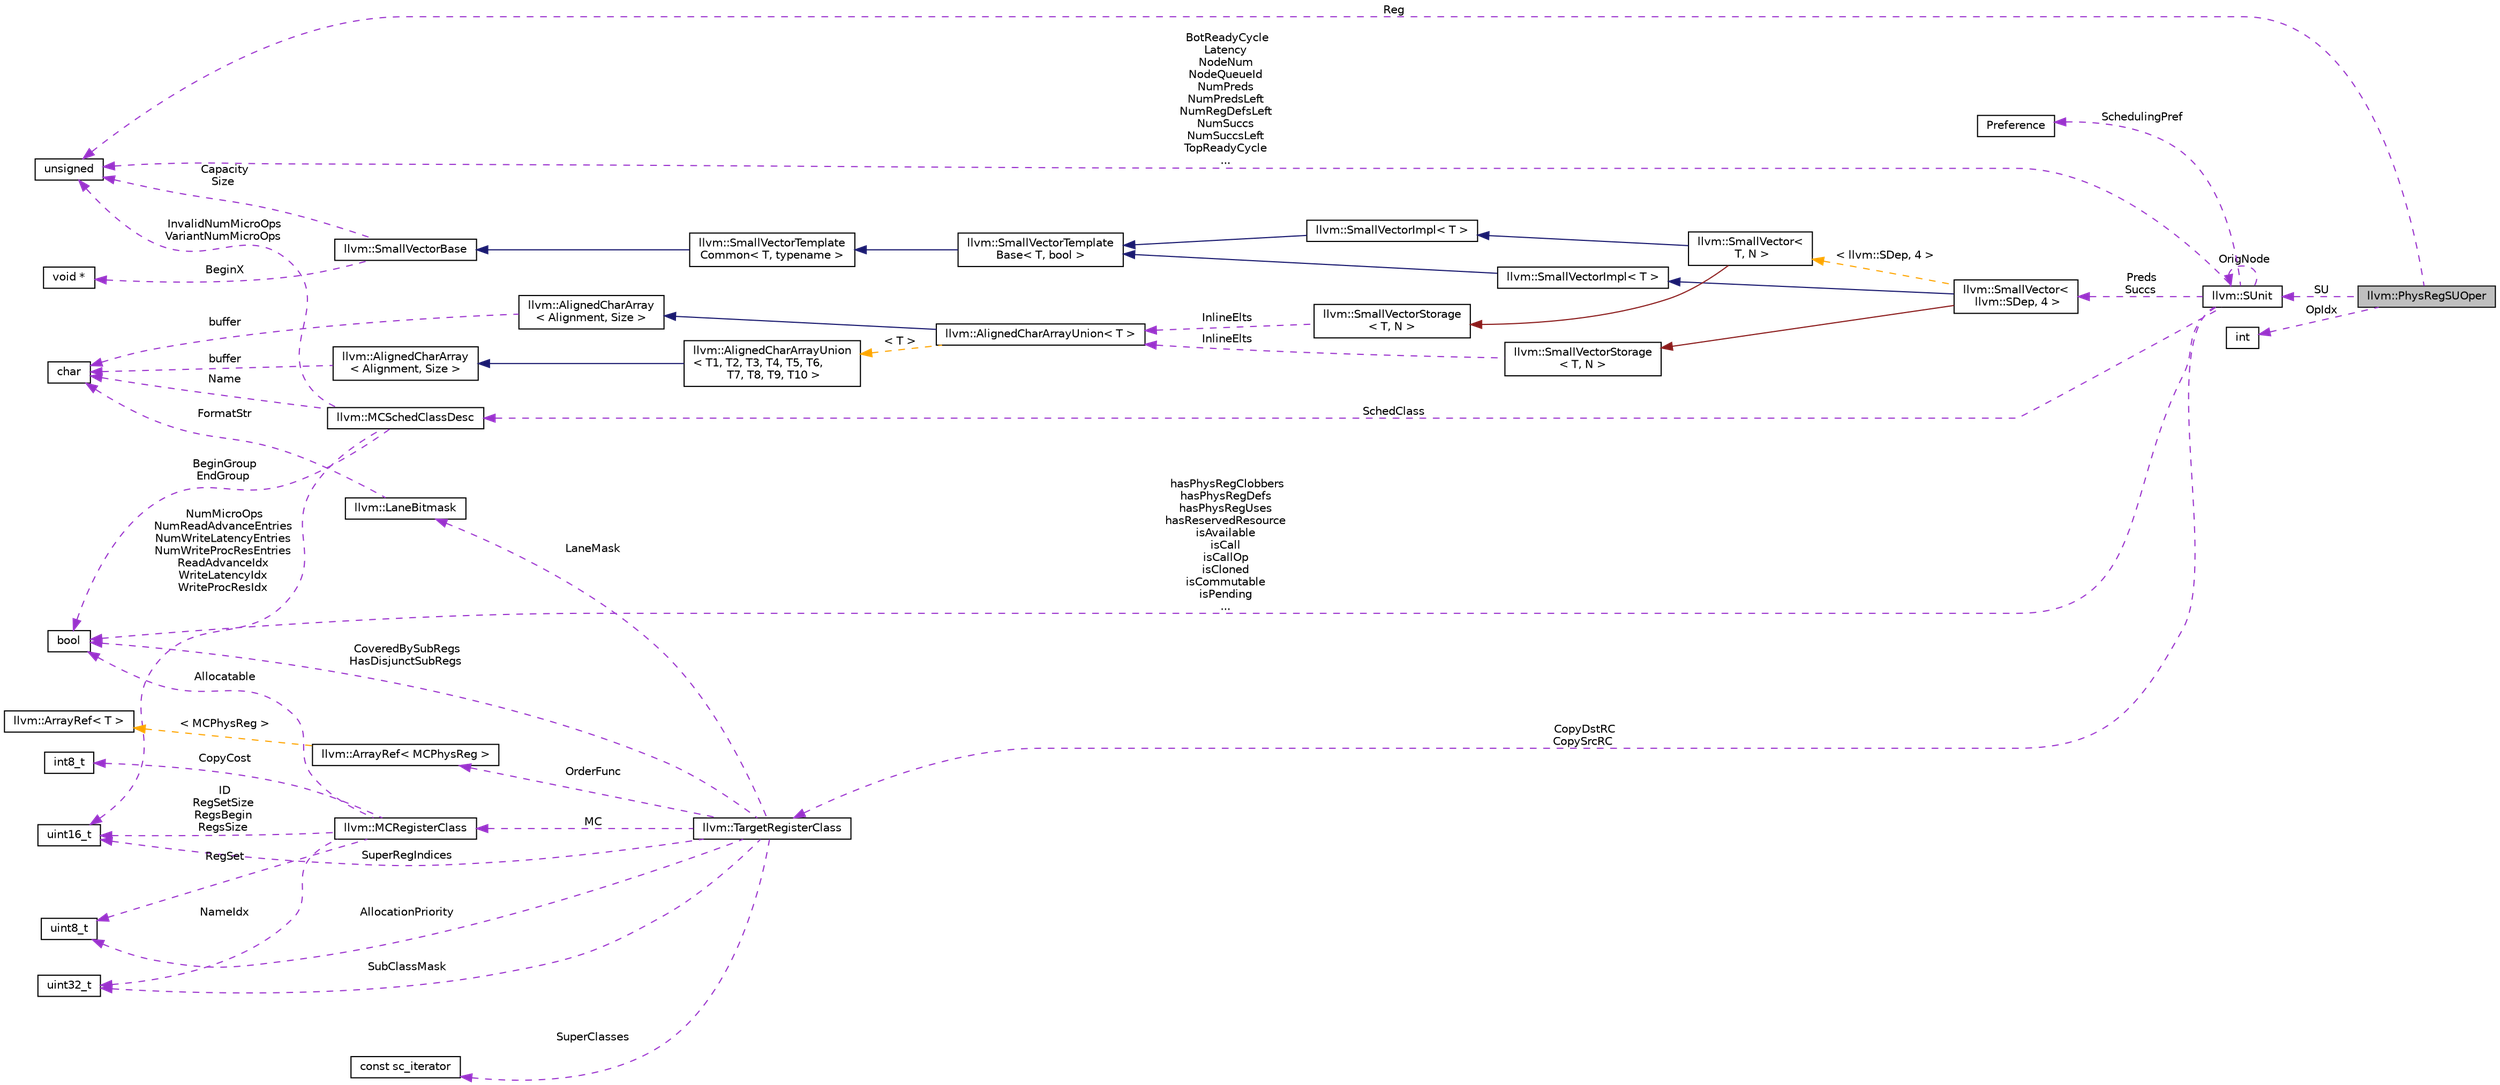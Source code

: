 digraph "llvm::PhysRegSUOper"
{
 // LATEX_PDF_SIZE
  bgcolor="transparent";
  edge [fontname="Helvetica",fontsize="10",labelfontname="Helvetica",labelfontsize="10"];
  node [fontname="Helvetica",fontsize="10",shape="box"];
  rankdir="LR";
  Node1 [label="llvm::PhysRegSUOper",height=0.2,width=0.4,color="black", fillcolor="grey75", style="filled", fontcolor="black",tooltip="Record a physical register access."];
  Node2 -> Node1 [dir="back",color="darkorchid3",fontsize="10",style="dashed",label=" SU" ,fontname="Helvetica"];
  Node2 [label="llvm::SUnit",height=0.2,width=0.4,color="black",URL="$classllvm_1_1SUnit.html",tooltip="Scheduling unit. This is a node in the scheduling DAG."];
  Node2 -> Node2 [dir="back",color="darkorchid3",fontsize="10",style="dashed",label=" OrigNode" ,fontname="Helvetica"];
  Node3 -> Node2 [dir="back",color="darkorchid3",fontsize="10",style="dashed",label=" SchedClass" ,fontname="Helvetica"];
  Node3 [label="llvm::MCSchedClassDesc",height=0.2,width=0.4,color="black",URL="$structllvm_1_1MCSchedClassDesc.html",tooltip="Summarize the scheduling resources required for an instruction of a particular scheduling class."];
  Node4 -> Node3 [dir="back",color="darkorchid3",fontsize="10",style="dashed",label=" InvalidNumMicroOps\nVariantNumMicroOps" ,fontname="Helvetica"];
  Node4 [label="unsigned",height=0.2,width=0.4,color="black",URL="$classunsigned.html",tooltip=" "];
  Node5 -> Node3 [dir="back",color="darkorchid3",fontsize="10",style="dashed",label=" Name" ,fontname="Helvetica"];
  Node5 [label="char",height=0.2,width=0.4,color="black",URL="$classchar.html",tooltip=" "];
  Node6 -> Node3 [dir="back",color="darkorchid3",fontsize="10",style="dashed",label=" NumMicroOps\nNumReadAdvanceEntries\nNumWriteLatencyEntries\nNumWriteProcResEntries\nReadAdvanceIdx\nWriteLatencyIdx\nWriteProcResIdx" ,fontname="Helvetica"];
  Node6 [label="uint16_t",height=0.2,width=0.4,color="black",tooltip=" "];
  Node7 -> Node3 [dir="back",color="darkorchid3",fontsize="10",style="dashed",label=" BeginGroup\nEndGroup" ,fontname="Helvetica"];
  Node7 [label="bool",height=0.2,width=0.4,color="black",URL="$classbool.html",tooltip=" "];
  Node8 -> Node2 [dir="back",color="darkorchid3",fontsize="10",style="dashed",label=" Preds\nSuccs" ,fontname="Helvetica"];
  Node8 [label="llvm::SmallVector\<\l llvm::SDep, 4 \>",height=0.2,width=0.4,color="black",URL="$classllvm_1_1SmallVector.html",tooltip=" "];
  Node9 -> Node8 [dir="back",color="midnightblue",fontsize="10",style="solid",fontname="Helvetica"];
  Node9 [label="llvm::SmallVectorImpl\< T \>",height=0.2,width=0.4,color="black",URL="$classllvm_1_1SmallVectorImpl.html",tooltip="This class consists of common code factored out of the SmallVector class to reduce code duplication b..."];
  Node10 -> Node9 [dir="back",color="midnightblue",fontsize="10",style="solid",fontname="Helvetica"];
  Node10 [label="llvm::SmallVectorTemplate\lBase\< T, bool \>",height=0.2,width=0.4,color="black",URL="$classllvm_1_1SmallVectorTemplateBase.html",tooltip="SmallVectorTemplateBase<TriviallyCopyable = false> - This is where we put method implementations that..."];
  Node11 -> Node10 [dir="back",color="midnightblue",fontsize="10",style="solid",fontname="Helvetica"];
  Node11 [label="llvm::SmallVectorTemplate\lCommon\< T, typename \>",height=0.2,width=0.4,color="black",URL="$classllvm_1_1SmallVectorTemplateCommon.html",tooltip="This is the part of SmallVectorTemplateBase which does not depend on whether the type T is a POD."];
  Node12 -> Node11 [dir="back",color="midnightblue",fontsize="10",style="solid",fontname="Helvetica"];
  Node12 [label="llvm::SmallVectorBase",height=0.2,width=0.4,color="black",URL="$classllvm_1_1SmallVectorBase.html",tooltip="This is all the non-templated stuff common to all SmallVectors."];
  Node13 -> Node12 [dir="back",color="darkorchid3",fontsize="10",style="dashed",label=" BeginX" ,fontname="Helvetica"];
  Node13 [label="void *",height=0.2,width=0.4,color="black",tooltip=" "];
  Node4 -> Node12 [dir="back",color="darkorchid3",fontsize="10",style="dashed",label=" Capacity\nSize" ,fontname="Helvetica"];
  Node14 -> Node8 [dir="back",color="firebrick4",fontsize="10",style="solid",fontname="Helvetica"];
  Node14 [label="llvm::SmallVectorStorage\l\< T, N \>",height=0.2,width=0.4,color="black",URL="$structllvm_1_1SmallVectorStorage.html",tooltip="Storage for the SmallVector elements."];
  Node15 -> Node14 [dir="back",color="darkorchid3",fontsize="10",style="dashed",label=" InlineElts" ,fontname="Helvetica"];
  Node15 [label="llvm::AlignedCharArrayUnion\< T \>",height=0.2,width=0.4,color="black",URL="$structllvm_1_1AlignedCharArrayUnion.html",tooltip=" "];
  Node16 -> Node15 [dir="back",color="midnightblue",fontsize="10",style="solid",fontname="Helvetica"];
  Node16 [label="llvm::AlignedCharArray\l\< Alignment, Size \>",height=0.2,width=0.4,color="black",URL="$structllvm_1_1AlignedCharArray.html",tooltip="Helper for building an aligned character array type."];
  Node5 -> Node16 [dir="back",color="darkorchid3",fontsize="10",style="dashed",label=" buffer" ,fontname="Helvetica"];
  Node17 -> Node15 [dir="back",color="orange",fontsize="10",style="dashed",label=" \< T \>" ,fontname="Helvetica"];
  Node17 [label="llvm::AlignedCharArrayUnion\l\< T1, T2, T3, T4, T5, T6,\l T7, T8, T9, T10 \>",height=0.2,width=0.4,color="black",URL="$structllvm_1_1AlignedCharArrayUnion.html",tooltip="This union template exposes a suitably aligned and sized character array member which can hold elemen..."];
  Node18 -> Node17 [dir="back",color="midnightblue",fontsize="10",style="solid",fontname="Helvetica"];
  Node18 [label="llvm::AlignedCharArray\l\< Alignment, Size \>",height=0.2,width=0.4,color="black",URL="$structllvm_1_1AlignedCharArray.html",tooltip="Helper for building an aligned character array type."];
  Node5 -> Node18 [dir="back",color="darkorchid3",fontsize="10",style="dashed",label=" buffer" ,fontname="Helvetica"];
  Node19 -> Node8 [dir="back",color="orange",fontsize="10",style="dashed",label=" \< llvm::SDep, 4 \>" ,fontname="Helvetica"];
  Node19 [label="llvm::SmallVector\<\l T, N \>",height=0.2,width=0.4,color="black",URL="$classllvm_1_1SmallVector.html",tooltip="This is a 'vector' (really, a variable-sized array), optimized for the case when the array is small."];
  Node20 -> Node19 [dir="back",color="midnightblue",fontsize="10",style="solid",fontname="Helvetica"];
  Node20 [label="llvm::SmallVectorImpl\< T \>",height=0.2,width=0.4,color="black",URL="$classllvm_1_1SmallVectorImpl.html",tooltip="This class consists of common code factored out of the SmallVector class to reduce code duplication b..."];
  Node10 -> Node20 [dir="back",color="midnightblue",fontsize="10",style="solid",fontname="Helvetica"];
  Node21 -> Node19 [dir="back",color="firebrick4",fontsize="10",style="solid",fontname="Helvetica"];
  Node21 [label="llvm::SmallVectorStorage\l\< T, N \>",height=0.2,width=0.4,color="black",URL="$structllvm_1_1SmallVectorStorage.html",tooltip="Storage for the SmallVector elements."];
  Node15 -> Node21 [dir="back",color="darkorchid3",fontsize="10",style="dashed",label=" InlineElts" ,fontname="Helvetica"];
  Node4 -> Node2 [dir="back",color="darkorchid3",fontsize="10",style="dashed",label=" BotReadyCycle\nLatency\nNodeNum\nNodeQueueId\nNumPreds\nNumPredsLeft\nNumRegDefsLeft\nNumSuccs\nNumSuccsLeft\nTopReadyCycle\n..." ,fontname="Helvetica"];
  Node7 -> Node2 [dir="back",color="darkorchid3",fontsize="10",style="dashed",label=" hasPhysRegClobbers\nhasPhysRegDefs\nhasPhysRegUses\nhasReservedResource\nisAvailable\nisCall\nisCallOp\nisCloned\nisCommutable\nisPending\n..." ,fontname="Helvetica"];
  Node22 -> Node2 [dir="back",color="darkorchid3",fontsize="10",style="dashed",label=" SchedulingPref" ,fontname="Helvetica"];
  Node22 [label="Preference",height=0.2,width=0.4,color="black",tooltip=" "];
  Node23 -> Node2 [dir="back",color="darkorchid3",fontsize="10",style="dashed",label=" CopyDstRC\nCopySrcRC" ,fontname="Helvetica"];
  Node23 [label="llvm::TargetRegisterClass",height=0.2,width=0.4,color="black",URL="$classllvm_1_1TargetRegisterClass.html",tooltip=" "];
  Node24 -> Node23 [dir="back",color="darkorchid3",fontsize="10",style="dashed",label=" MC" ,fontname="Helvetica"];
  Node24 [label="llvm::MCRegisterClass",height=0.2,width=0.4,color="black",URL="$classllvm_1_1MCRegisterClass.html",tooltip="MCRegisterClass - Base class of TargetRegisterClass."];
  Node6 -> Node24 [dir="back",color="darkorchid3",fontsize="10",style="dashed",label=" ID\nRegSetSize\nRegsBegin\nRegsSize" ,fontname="Helvetica"];
  Node25 -> Node24 [dir="back",color="darkorchid3",fontsize="10",style="dashed",label=" RegSet" ,fontname="Helvetica"];
  Node25 [label="uint8_t",height=0.2,width=0.4,color="black",tooltip=" "];
  Node26 -> Node24 [dir="back",color="darkorchid3",fontsize="10",style="dashed",label=" NameIdx" ,fontname="Helvetica"];
  Node26 [label="uint32_t",height=0.2,width=0.4,color="black",URL="$classuint32__t.html",tooltip=" "];
  Node27 -> Node24 [dir="back",color="darkorchid3",fontsize="10",style="dashed",label=" CopyCost" ,fontname="Helvetica"];
  Node27 [label="int8_t",height=0.2,width=0.4,color="black",tooltip=" "];
  Node7 -> Node24 [dir="back",color="darkorchid3",fontsize="10",style="dashed",label=" Allocatable" ,fontname="Helvetica"];
  Node26 -> Node23 [dir="back",color="darkorchid3",fontsize="10",style="dashed",label=" SubClassMask" ,fontname="Helvetica"];
  Node6 -> Node23 [dir="back",color="darkorchid3",fontsize="10",style="dashed",label=" SuperRegIndices" ,fontname="Helvetica"];
  Node28 -> Node23 [dir="back",color="darkorchid3",fontsize="10",style="dashed",label=" LaneMask" ,fontname="Helvetica"];
  Node28 [label="llvm::LaneBitmask",height=0.2,width=0.4,color="black",URL="$structllvm_1_1LaneBitmask.html",tooltip=" "];
  Node5 -> Node28 [dir="back",color="darkorchid3",fontsize="10",style="dashed",label=" FormatStr" ,fontname="Helvetica"];
  Node25 -> Node23 [dir="back",color="darkorchid3",fontsize="10",style="dashed",label=" AllocationPriority" ,fontname="Helvetica"];
  Node7 -> Node23 [dir="back",color="darkorchid3",fontsize="10",style="dashed",label=" CoveredBySubRegs\nHasDisjunctSubRegs" ,fontname="Helvetica"];
  Node29 -> Node23 [dir="back",color="darkorchid3",fontsize="10",style="dashed",label=" SuperClasses" ,fontname="Helvetica"];
  Node29 [label="const sc_iterator",height=0.2,width=0.4,color="black",tooltip=" "];
  Node30 -> Node23 [dir="back",color="darkorchid3",fontsize="10",style="dashed",label=" OrderFunc" ,fontname="Helvetica"];
  Node30 [label="llvm::ArrayRef\< MCPhysReg \>",height=0.2,width=0.4,color="black",URL="$classllvm_1_1ArrayRef.html",tooltip=" "];
  Node31 -> Node30 [dir="back",color="orange",fontsize="10",style="dashed",label=" \< MCPhysReg \>" ,fontname="Helvetica"];
  Node31 [label="llvm::ArrayRef\< T \>",height=0.2,width=0.4,color="black",URL="$classllvm_1_1ArrayRef.html",tooltip="ArrayRef - Represent a constant reference to an array (0 or more elements consecutively in memory),..."];
  Node32 -> Node1 [dir="back",color="darkorchid3",fontsize="10",style="dashed",label=" OpIdx" ,fontname="Helvetica"];
  Node32 [label="int",height=0.2,width=0.4,color="black",tooltip=" "];
  Node4 -> Node1 [dir="back",color="darkorchid3",fontsize="10",style="dashed",label=" Reg" ,fontname="Helvetica"];
}
